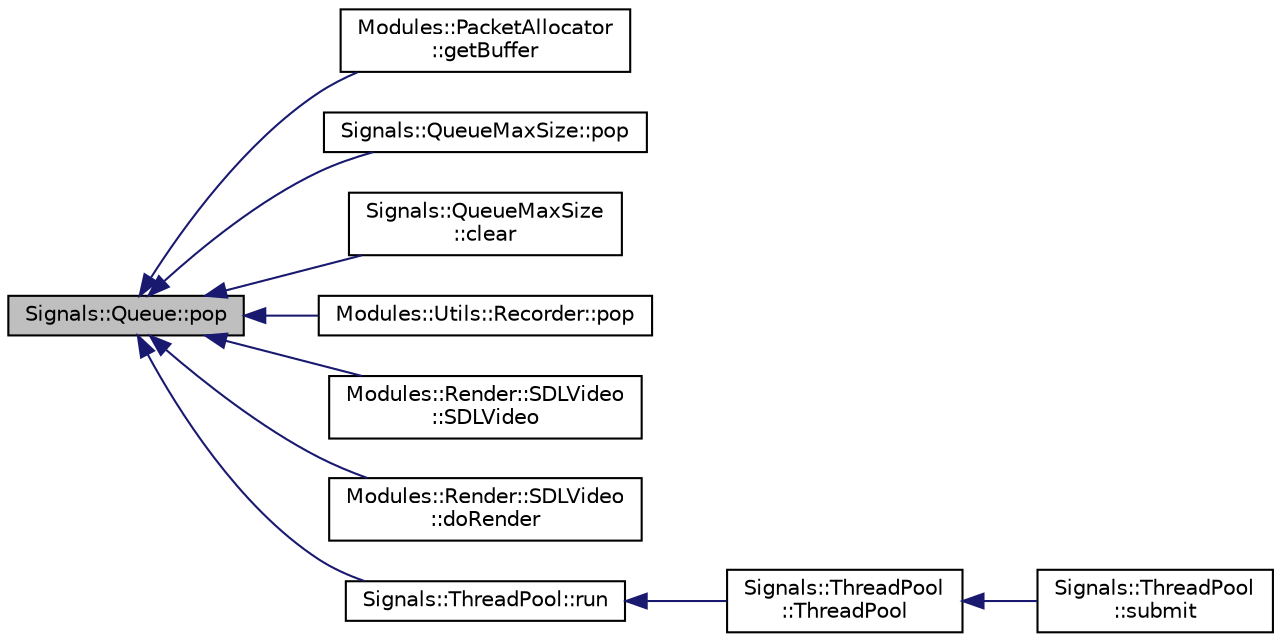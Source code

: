 digraph "Signals::Queue::pop"
{
 // INTERACTIVE_SVG=YES
  edge [fontname="Helvetica",fontsize="10",labelfontname="Helvetica",labelfontsize="10"];
  node [fontname="Helvetica",fontsize="10",shape=record];
  rankdir="LR";
  Node1 [label="Signals::Queue::pop",height=0.2,width=0.4,color="black", fillcolor="grey75", style="filled", fontcolor="black"];
  Node1 -> Node2 [dir="back",color="midnightblue",fontsize="10",style="solid",fontname="Helvetica"];
  Node2 [label="Modules::PacketAllocator\l::getBuffer",height=0.2,width=0.4,color="black", fillcolor="white", style="filled",URL="$class_modules_1_1_packet_allocator.html#a81b2152ecd051c0b9c79b6632fe3e4fc"];
  Node1 -> Node3 [dir="back",color="midnightblue",fontsize="10",style="solid",fontname="Helvetica"];
  Node3 [label="Signals::QueueMaxSize::pop",height=0.2,width=0.4,color="black", fillcolor="white", style="filled",URL="$class_signals_1_1_queue_max_size.html#ac8bbb34e2c33579094db98aac0a054f1"];
  Node1 -> Node4 [dir="back",color="midnightblue",fontsize="10",style="solid",fontname="Helvetica"];
  Node4 [label="Signals::QueueMaxSize\l::clear",height=0.2,width=0.4,color="black", fillcolor="white", style="filled",URL="$class_signals_1_1_queue_max_size.html#a32f7f30ea92ecdca4fee1720fdf22504"];
  Node1 -> Node5 [dir="back",color="midnightblue",fontsize="10",style="solid",fontname="Helvetica"];
  Node5 [label="Modules::Utils::Recorder::pop",height=0.2,width=0.4,color="black", fillcolor="white", style="filled",URL="$class_modules_1_1_utils_1_1_recorder.html#a9956d83f2727f5a80545d04175d991e5"];
  Node1 -> Node6 [dir="back",color="midnightblue",fontsize="10",style="solid",fontname="Helvetica"];
  Node6 [label="Modules::Render::SDLVideo\l::SDLVideo",height=0.2,width=0.4,color="black", fillcolor="white", style="filled",URL="$class_modules_1_1_render_1_1_s_d_l_video.html#afe66a97cc4ced03477904e8ed3c55792"];
  Node1 -> Node7 [dir="back",color="midnightblue",fontsize="10",style="solid",fontname="Helvetica"];
  Node7 [label="Modules::Render::SDLVideo\l::doRender",height=0.2,width=0.4,color="black", fillcolor="white", style="filled",URL="$class_modules_1_1_render_1_1_s_d_l_video.html#ac678428208d348c3d4618c1fd4adf461"];
  Node1 -> Node8 [dir="back",color="midnightblue",fontsize="10",style="solid",fontname="Helvetica"];
  Node8 [label="Signals::ThreadPool::run",height=0.2,width=0.4,color="black", fillcolor="white", style="filled",URL="$class_signals_1_1_thread_pool.html#a9cd9d42ad634bfe8f150d38ee6488db1"];
  Node8 -> Node9 [dir="back",color="midnightblue",fontsize="10",style="solid",fontname="Helvetica"];
  Node9 [label="Signals::ThreadPool\l::ThreadPool",height=0.2,width=0.4,color="black", fillcolor="white", style="filled",URL="$class_signals_1_1_thread_pool.html#a61716c65b903065b76ba6d8aa17bcd97"];
  Node9 -> Node10 [dir="back",color="midnightblue",fontsize="10",style="solid",fontname="Helvetica"];
  Node10 [label="Signals::ThreadPool\l::submit",height=0.2,width=0.4,color="black", fillcolor="white", style="filled",URL="$class_signals_1_1_thread_pool.html#adc28ee1ca97af3cb1dc57b8fd08c5c27"];
}
